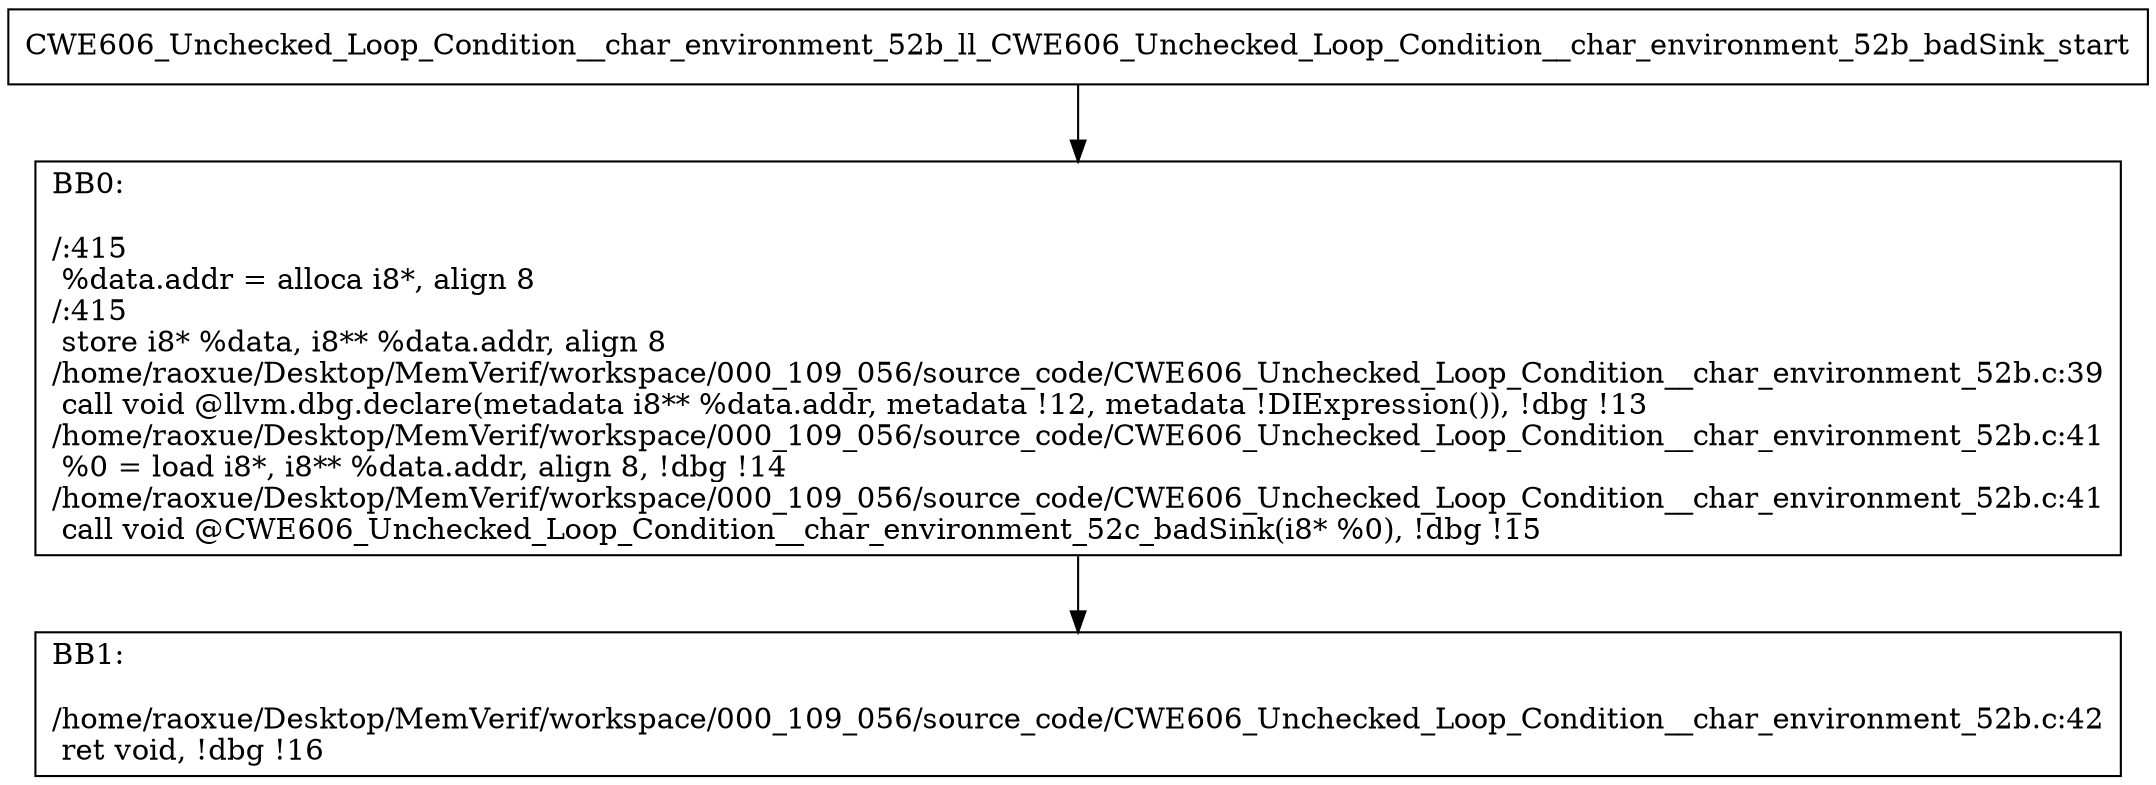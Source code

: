 digraph "CFG for'CWE606_Unchecked_Loop_Condition__char_environment_52b_ll_CWE606_Unchecked_Loop_Condition__char_environment_52b_badSink' function" {
	BBCWE606_Unchecked_Loop_Condition__char_environment_52b_ll_CWE606_Unchecked_Loop_Condition__char_environment_52b_badSink_start[shape=record,label="{CWE606_Unchecked_Loop_Condition__char_environment_52b_ll_CWE606_Unchecked_Loop_Condition__char_environment_52b_badSink_start}"];
	BBCWE606_Unchecked_Loop_Condition__char_environment_52b_ll_CWE606_Unchecked_Loop_Condition__char_environment_52b_badSink_start-> CWE606_Unchecked_Loop_Condition__char_environment_52b_ll_CWE606_Unchecked_Loop_Condition__char_environment_52b_badSinkBB0;
	CWE606_Unchecked_Loop_Condition__char_environment_52b_ll_CWE606_Unchecked_Loop_Condition__char_environment_52b_badSinkBB0 [shape=record, label="{BB0:\l\l/:415\l
  %data.addr = alloca i8*, align 8\l
/:415\l
  store i8* %data, i8** %data.addr, align 8\l
/home/raoxue/Desktop/MemVerif/workspace/000_109_056/source_code/CWE606_Unchecked_Loop_Condition__char_environment_52b.c:39\l
  call void @llvm.dbg.declare(metadata i8** %data.addr, metadata !12, metadata !DIExpression()), !dbg !13\l
/home/raoxue/Desktop/MemVerif/workspace/000_109_056/source_code/CWE606_Unchecked_Loop_Condition__char_environment_52b.c:41\l
  %0 = load i8*, i8** %data.addr, align 8, !dbg !14\l
/home/raoxue/Desktop/MemVerif/workspace/000_109_056/source_code/CWE606_Unchecked_Loop_Condition__char_environment_52b.c:41\l
  call void @CWE606_Unchecked_Loop_Condition__char_environment_52c_badSink(i8* %0), !dbg !15\l
}"];
	CWE606_Unchecked_Loop_Condition__char_environment_52b_ll_CWE606_Unchecked_Loop_Condition__char_environment_52b_badSinkBB0-> CWE606_Unchecked_Loop_Condition__char_environment_52b_ll_CWE606_Unchecked_Loop_Condition__char_environment_52b_badSinkBB1;
	CWE606_Unchecked_Loop_Condition__char_environment_52b_ll_CWE606_Unchecked_Loop_Condition__char_environment_52b_badSinkBB1 [shape=record, label="{BB1:\l\l/home/raoxue/Desktop/MemVerif/workspace/000_109_056/source_code/CWE606_Unchecked_Loop_Condition__char_environment_52b.c:42\l
  ret void, !dbg !16\l
}"];
}

